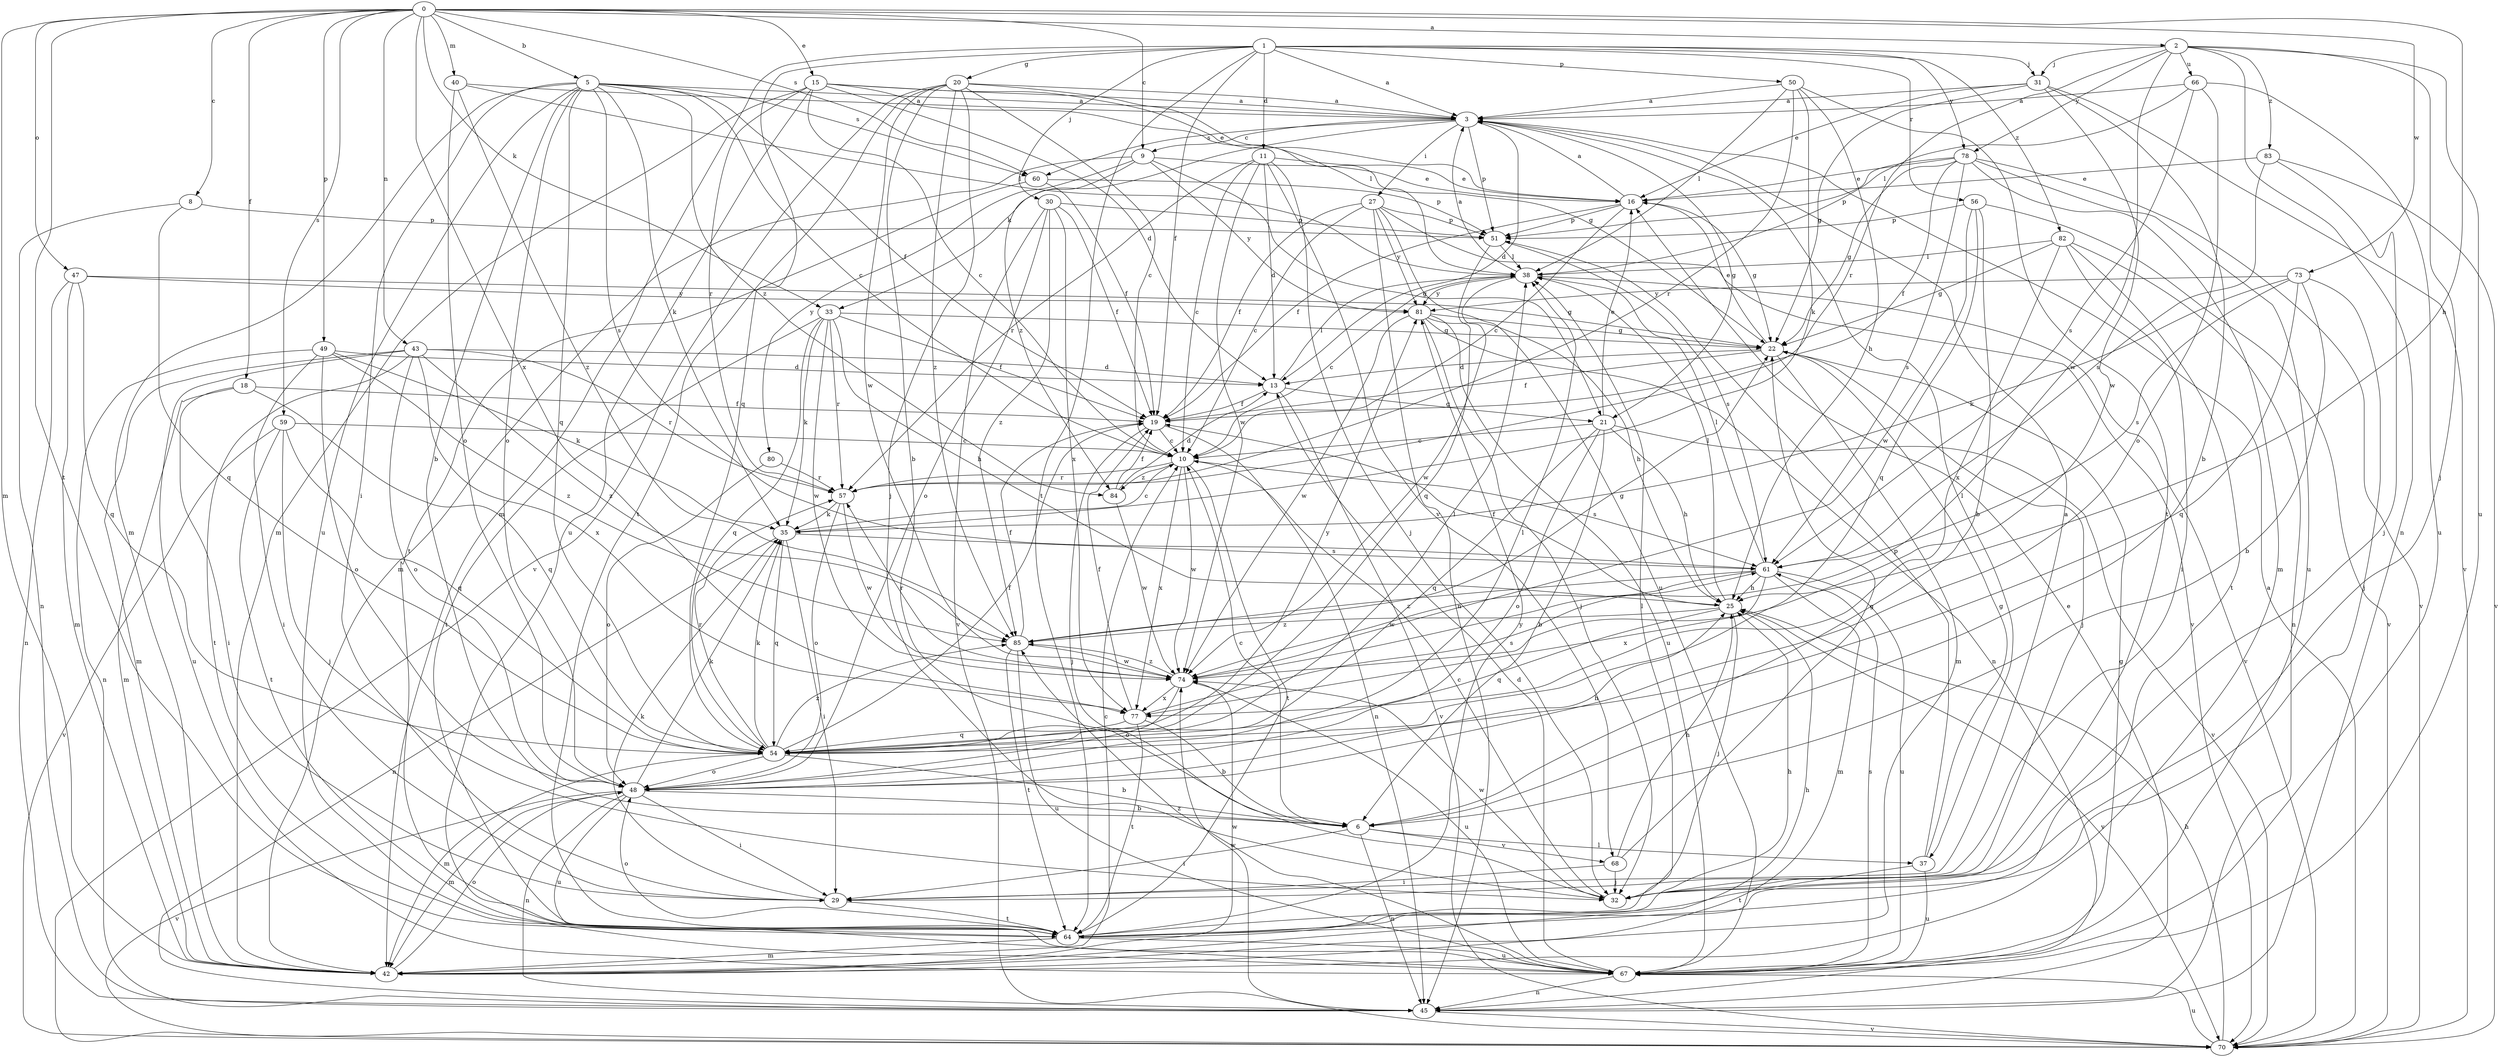 strict digraph  {
0;
1;
2;
3;
5;
6;
8;
9;
10;
11;
13;
15;
16;
18;
19;
20;
21;
22;
25;
27;
29;
30;
31;
32;
33;
35;
37;
38;
40;
42;
43;
45;
47;
48;
49;
50;
51;
54;
56;
57;
59;
60;
61;
64;
66;
67;
68;
70;
73;
74;
77;
78;
80;
81;
82;
83;
84;
85;
0 -> 2  [label=a];
0 -> 5  [label=b];
0 -> 8  [label=c];
0 -> 9  [label=c];
0 -> 15  [label=e];
0 -> 18  [label=f];
0 -> 25  [label=h];
0 -> 33  [label=k];
0 -> 40  [label=m];
0 -> 42  [label=m];
0 -> 43  [label=n];
0 -> 47  [label=o];
0 -> 49  [label=p];
0 -> 59  [label=s];
0 -> 60  [label=s];
0 -> 64  [label=t];
0 -> 73  [label=w];
0 -> 77  [label=x];
1 -> 3  [label=a];
1 -> 11  [label=d];
1 -> 19  [label=f];
1 -> 20  [label=g];
1 -> 30  [label=j];
1 -> 31  [label=j];
1 -> 42  [label=m];
1 -> 50  [label=p];
1 -> 54  [label=q];
1 -> 56  [label=r];
1 -> 64  [label=t];
1 -> 78  [label=y];
1 -> 82  [label=z];
2 -> 31  [label=j];
2 -> 32  [label=j];
2 -> 45  [label=n];
2 -> 57  [label=r];
2 -> 66  [label=u];
2 -> 67  [label=u];
2 -> 74  [label=w];
2 -> 78  [label=y];
2 -> 83  [label=z];
3 -> 9  [label=c];
3 -> 13  [label=d];
3 -> 21  [label=g];
3 -> 27  [label=i];
3 -> 33  [label=k];
3 -> 37  [label=l];
3 -> 51  [label=p];
3 -> 60  [label=s];
5 -> 3  [label=a];
5 -> 6  [label=b];
5 -> 10  [label=c];
5 -> 19  [label=f];
5 -> 29  [label=i];
5 -> 35  [label=k];
5 -> 42  [label=m];
5 -> 48  [label=o];
5 -> 54  [label=q];
5 -> 60  [label=s];
5 -> 61  [label=s];
5 -> 67  [label=u];
5 -> 84  [label=z];
6 -> 10  [label=c];
6 -> 29  [label=i];
6 -> 37  [label=l];
6 -> 45  [label=n];
6 -> 68  [label=v];
8 -> 45  [label=n];
8 -> 51  [label=p];
8 -> 54  [label=q];
9 -> 16  [label=e];
9 -> 21  [label=g];
9 -> 42  [label=m];
9 -> 80  [label=y];
9 -> 81  [label=y];
9 -> 84  [label=z];
10 -> 57  [label=r];
10 -> 61  [label=s];
10 -> 64  [label=t];
10 -> 74  [label=w];
10 -> 77  [label=x];
10 -> 84  [label=z];
11 -> 10  [label=c];
11 -> 13  [label=d];
11 -> 16  [label=e];
11 -> 32  [label=j];
11 -> 57  [label=r];
11 -> 68  [label=v];
11 -> 74  [label=w];
13 -> 19  [label=f];
13 -> 21  [label=g];
13 -> 38  [label=l];
13 -> 70  [label=v];
15 -> 3  [label=a];
15 -> 10  [label=c];
15 -> 13  [label=d];
15 -> 16  [label=e];
15 -> 22  [label=g];
15 -> 42  [label=m];
15 -> 57  [label=r];
15 -> 67  [label=u];
16 -> 3  [label=a];
16 -> 10  [label=c];
16 -> 19  [label=f];
16 -> 22  [label=g];
16 -> 51  [label=p];
18 -> 19  [label=f];
18 -> 29  [label=i];
18 -> 42  [label=m];
18 -> 54  [label=q];
19 -> 10  [label=c];
19 -> 32  [label=j];
19 -> 45  [label=n];
20 -> 3  [label=a];
20 -> 6  [label=b];
20 -> 10  [label=c];
20 -> 32  [label=j];
20 -> 38  [label=l];
20 -> 64  [label=t];
20 -> 70  [label=v];
20 -> 74  [label=w];
20 -> 85  [label=z];
21 -> 6  [label=b];
21 -> 10  [label=c];
21 -> 16  [label=e];
21 -> 25  [label=h];
21 -> 48  [label=o];
21 -> 54  [label=q];
21 -> 70  [label=v];
22 -> 13  [label=d];
22 -> 16  [label=e];
22 -> 19  [label=f];
22 -> 32  [label=j];
22 -> 42  [label=m];
25 -> 19  [label=f];
25 -> 32  [label=j];
25 -> 38  [label=l];
25 -> 54  [label=q];
25 -> 70  [label=v];
25 -> 85  [label=z];
27 -> 10  [label=c];
27 -> 19  [label=f];
27 -> 45  [label=n];
27 -> 51  [label=p];
27 -> 67  [label=u];
27 -> 70  [label=v];
27 -> 81  [label=y];
29 -> 3  [label=a];
29 -> 35  [label=k];
29 -> 64  [label=t];
30 -> 19  [label=f];
30 -> 48  [label=o];
30 -> 51  [label=p];
30 -> 70  [label=v];
30 -> 77  [label=x];
30 -> 85  [label=z];
31 -> 3  [label=a];
31 -> 6  [label=b];
31 -> 16  [label=e];
31 -> 22  [label=g];
31 -> 70  [label=v];
31 -> 74  [label=w];
32 -> 10  [label=c];
32 -> 74  [label=w];
33 -> 19  [label=f];
33 -> 22  [label=g];
33 -> 25  [label=h];
33 -> 35  [label=k];
33 -> 54  [label=q];
33 -> 57  [label=r];
33 -> 64  [label=t];
33 -> 74  [label=w];
35 -> 10  [label=c];
35 -> 29  [label=i];
35 -> 45  [label=n];
35 -> 54  [label=q];
35 -> 61  [label=s];
37 -> 22  [label=g];
37 -> 51  [label=p];
37 -> 64  [label=t];
37 -> 67  [label=u];
38 -> 3  [label=a];
38 -> 10  [label=c];
38 -> 70  [label=v];
38 -> 74  [label=w];
38 -> 81  [label=y];
40 -> 3  [label=a];
40 -> 38  [label=l];
40 -> 48  [label=o];
40 -> 85  [label=z];
42 -> 10  [label=c];
42 -> 25  [label=h];
42 -> 48  [label=o];
42 -> 74  [label=w];
43 -> 13  [label=d];
43 -> 42  [label=m];
43 -> 48  [label=o];
43 -> 57  [label=r];
43 -> 64  [label=t];
43 -> 67  [label=u];
43 -> 77  [label=x];
43 -> 85  [label=z];
45 -> 16  [label=e];
45 -> 70  [label=v];
45 -> 74  [label=w];
47 -> 22  [label=g];
47 -> 42  [label=m];
47 -> 45  [label=n];
47 -> 54  [label=q];
47 -> 81  [label=y];
48 -> 6  [label=b];
48 -> 25  [label=h];
48 -> 29  [label=i];
48 -> 35  [label=k];
48 -> 38  [label=l];
48 -> 42  [label=m];
48 -> 45  [label=n];
48 -> 67  [label=u];
48 -> 70  [label=v];
49 -> 13  [label=d];
49 -> 29  [label=i];
49 -> 35  [label=k];
49 -> 45  [label=n];
49 -> 48  [label=o];
49 -> 85  [label=z];
50 -> 3  [label=a];
50 -> 25  [label=h];
50 -> 35  [label=k];
50 -> 38  [label=l];
50 -> 57  [label=r];
50 -> 64  [label=t];
51 -> 38  [label=l];
51 -> 54  [label=q];
51 -> 61  [label=s];
54 -> 6  [label=b];
54 -> 19  [label=f];
54 -> 35  [label=k];
54 -> 38  [label=l];
54 -> 42  [label=m];
54 -> 48  [label=o];
54 -> 57  [label=r];
54 -> 81  [label=y];
54 -> 85  [label=z];
56 -> 6  [label=b];
56 -> 51  [label=p];
56 -> 54  [label=q];
56 -> 70  [label=v];
56 -> 74  [label=w];
57 -> 35  [label=k];
57 -> 48  [label=o];
57 -> 74  [label=w];
59 -> 10  [label=c];
59 -> 32  [label=j];
59 -> 54  [label=q];
59 -> 64  [label=t];
59 -> 70  [label=v];
60 -> 19  [label=f];
60 -> 51  [label=p];
60 -> 64  [label=t];
61 -> 25  [label=h];
61 -> 38  [label=l];
61 -> 42  [label=m];
61 -> 67  [label=u];
61 -> 74  [label=w];
61 -> 77  [label=x];
61 -> 85  [label=z];
64 -> 25  [label=h];
64 -> 38  [label=l];
64 -> 42  [label=m];
64 -> 48  [label=o];
64 -> 67  [label=u];
64 -> 81  [label=y];
66 -> 3  [label=a];
66 -> 38  [label=l];
66 -> 48  [label=o];
66 -> 61  [label=s];
66 -> 67  [label=u];
67 -> 13  [label=d];
67 -> 22  [label=g];
67 -> 45  [label=n];
67 -> 61  [label=s];
67 -> 85  [label=z];
68 -> 22  [label=g];
68 -> 25  [label=h];
68 -> 29  [label=i];
68 -> 32  [label=j];
70 -> 3  [label=a];
70 -> 25  [label=h];
70 -> 67  [label=u];
73 -> 6  [label=b];
73 -> 32  [label=j];
73 -> 35  [label=k];
73 -> 54  [label=q];
73 -> 61  [label=s];
73 -> 81  [label=y];
74 -> 48  [label=o];
74 -> 57  [label=r];
74 -> 67  [label=u];
74 -> 77  [label=x];
74 -> 85  [label=z];
77 -> 6  [label=b];
77 -> 19  [label=f];
77 -> 54  [label=q];
77 -> 61  [label=s];
77 -> 64  [label=t];
78 -> 16  [label=e];
78 -> 19  [label=f];
78 -> 22  [label=g];
78 -> 42  [label=m];
78 -> 51  [label=p];
78 -> 61  [label=s];
78 -> 67  [label=u];
78 -> 70  [label=v];
80 -> 48  [label=o];
80 -> 57  [label=r];
81 -> 22  [label=g];
81 -> 25  [label=h];
81 -> 32  [label=j];
81 -> 45  [label=n];
81 -> 67  [label=u];
81 -> 74  [label=w];
82 -> 22  [label=g];
82 -> 29  [label=i];
82 -> 38  [label=l];
82 -> 45  [label=n];
82 -> 64  [label=t];
82 -> 77  [label=x];
83 -> 16  [label=e];
83 -> 32  [label=j];
83 -> 61  [label=s];
83 -> 70  [label=v];
84 -> 13  [label=d];
84 -> 19  [label=f];
84 -> 74  [label=w];
85 -> 19  [label=f];
85 -> 22  [label=g];
85 -> 64  [label=t];
85 -> 67  [label=u];
85 -> 74  [label=w];
}
